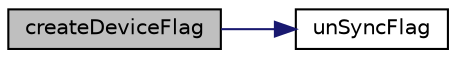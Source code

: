 digraph "createDeviceFlag"
{
 // LATEX_PDF_SIZE
  edge [fontname="Helvetica",fontsize="10",labelfontname="Helvetica",labelfontsize="10"];
  node [fontname="Helvetica",fontsize="10",shape=record];
  rankdir="LR";
  Node1 [label="createDeviceFlag",height=0.2,width=0.4,color="black", fillcolor="grey75", style="filled", fontcolor="black",tooltip=" "];
  Node1 -> Node2 [color="midnightblue",fontsize="10",style="solid",fontname="Helvetica"];
  Node2 [label="unSyncFlag",height=0.2,width=0.4,color="black", fillcolor="white", style="filled",URL="$classpFlow_1_1internalPoints.html#ac9b82c6a2981c4da1cca9c5e4a9a823e",tooltip=" "];
}
